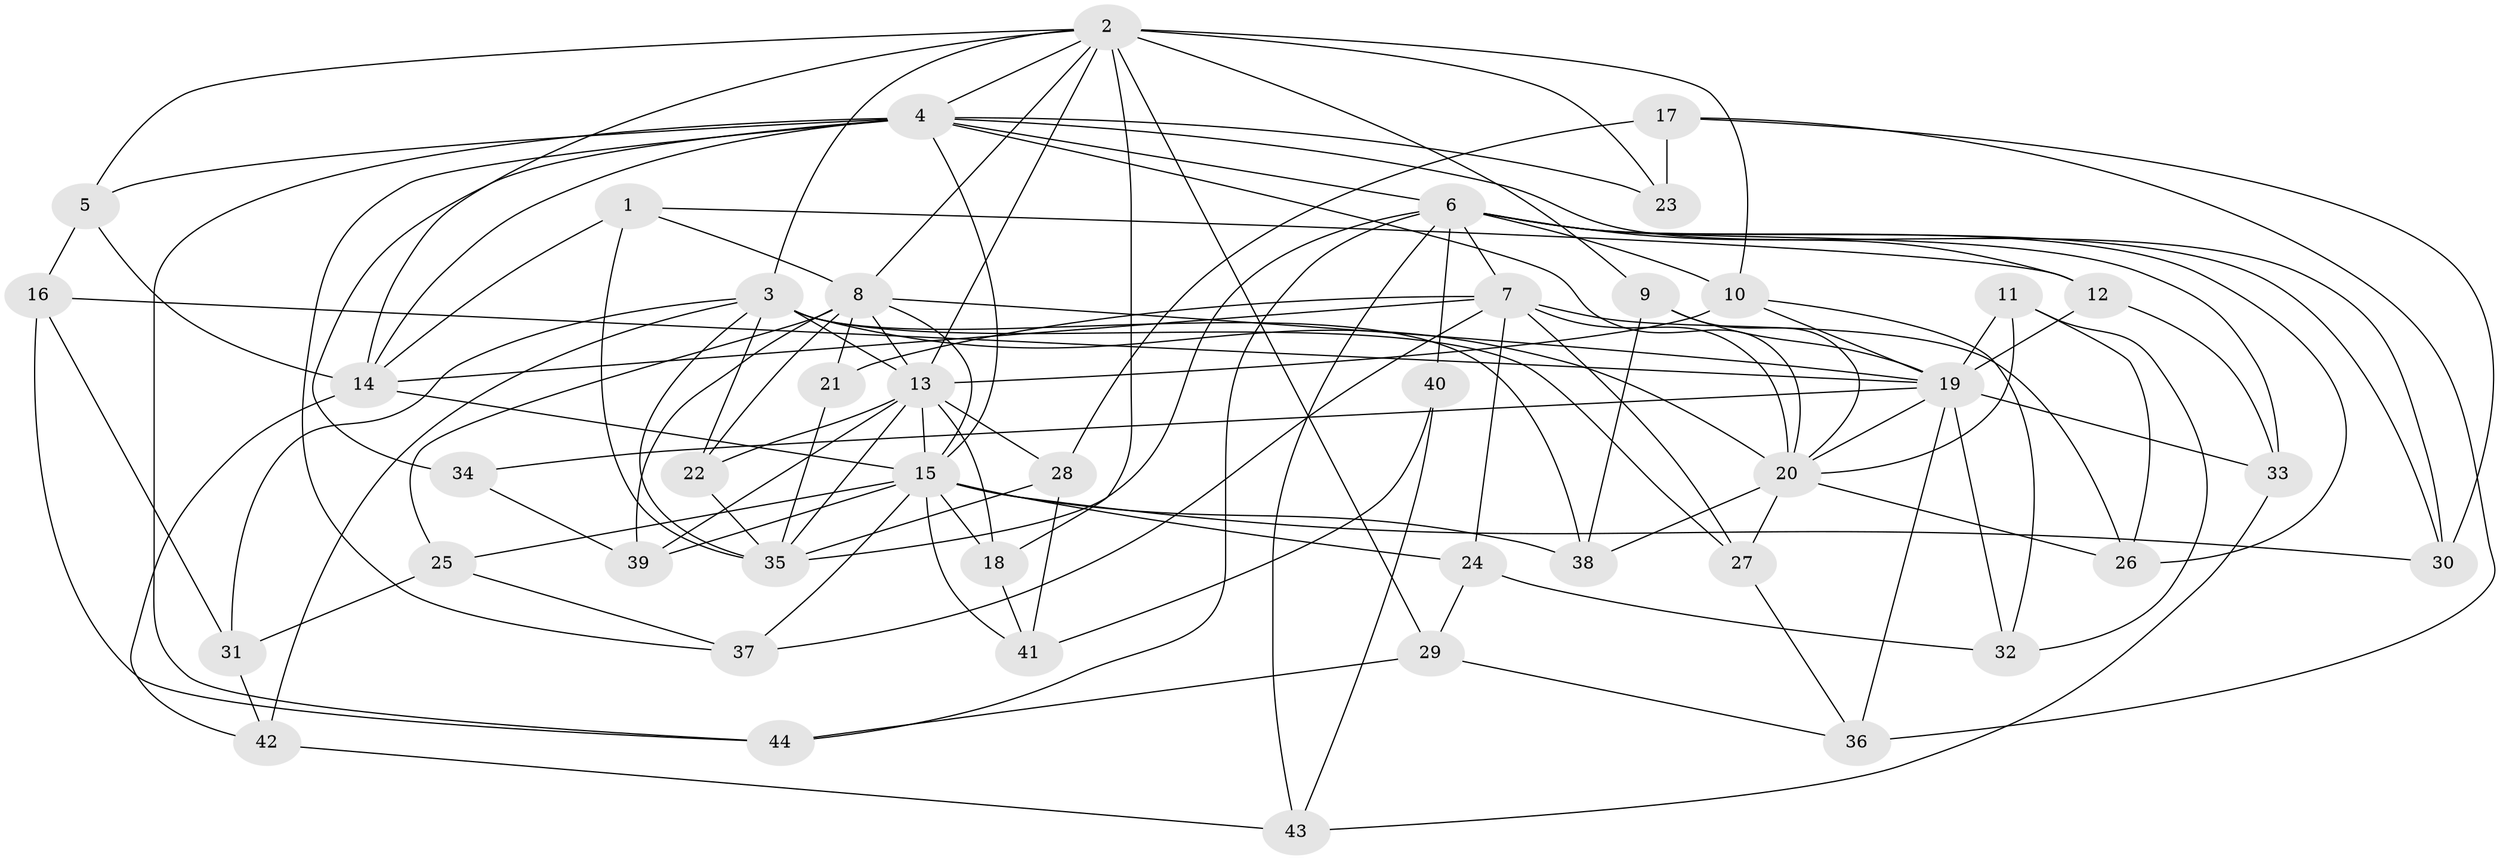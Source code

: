 // original degree distribution, {4: 1.0}
// Generated by graph-tools (version 1.1) at 2025/38/03/09/25 02:38:17]
// undirected, 44 vertices, 120 edges
graph export_dot {
graph [start="1"]
  node [color=gray90,style=filled];
  1;
  2;
  3;
  4;
  5;
  6;
  7;
  8;
  9;
  10;
  11;
  12;
  13;
  14;
  15;
  16;
  17;
  18;
  19;
  20;
  21;
  22;
  23;
  24;
  25;
  26;
  27;
  28;
  29;
  30;
  31;
  32;
  33;
  34;
  35;
  36;
  37;
  38;
  39;
  40;
  41;
  42;
  43;
  44;
  1 -- 8 [weight=1.0];
  1 -- 12 [weight=1.0];
  1 -- 14 [weight=1.0];
  1 -- 35 [weight=1.0];
  2 -- 3 [weight=1.0];
  2 -- 4 [weight=1.0];
  2 -- 5 [weight=1.0];
  2 -- 8 [weight=1.0];
  2 -- 9 [weight=1.0];
  2 -- 10 [weight=2.0];
  2 -- 13 [weight=1.0];
  2 -- 14 [weight=1.0];
  2 -- 18 [weight=1.0];
  2 -- 23 [weight=1.0];
  2 -- 29 [weight=1.0];
  3 -- 13 [weight=1.0];
  3 -- 20 [weight=3.0];
  3 -- 22 [weight=1.0];
  3 -- 27 [weight=1.0];
  3 -- 31 [weight=1.0];
  3 -- 35 [weight=2.0];
  3 -- 38 [weight=1.0];
  3 -- 42 [weight=1.0];
  4 -- 5 [weight=1.0];
  4 -- 6 [weight=1.0];
  4 -- 14 [weight=1.0];
  4 -- 15 [weight=1.0];
  4 -- 20 [weight=1.0];
  4 -- 23 [weight=2.0];
  4 -- 30 [weight=1.0];
  4 -- 34 [weight=1.0];
  4 -- 37 [weight=1.0];
  4 -- 44 [weight=1.0];
  5 -- 14 [weight=1.0];
  5 -- 16 [weight=1.0];
  6 -- 7 [weight=1.0];
  6 -- 10 [weight=1.0];
  6 -- 12 [weight=1.0];
  6 -- 26 [weight=1.0];
  6 -- 30 [weight=1.0];
  6 -- 33 [weight=1.0];
  6 -- 35 [weight=1.0];
  6 -- 40 [weight=2.0];
  6 -- 43 [weight=1.0];
  6 -- 44 [weight=1.0];
  7 -- 14 [weight=2.0];
  7 -- 20 [weight=2.0];
  7 -- 21 [weight=1.0];
  7 -- 24 [weight=1.0];
  7 -- 26 [weight=1.0];
  7 -- 27 [weight=1.0];
  7 -- 37 [weight=1.0];
  8 -- 13 [weight=1.0];
  8 -- 15 [weight=1.0];
  8 -- 19 [weight=1.0];
  8 -- 21 [weight=2.0];
  8 -- 22 [weight=1.0];
  8 -- 25 [weight=1.0];
  8 -- 39 [weight=1.0];
  9 -- 19 [weight=1.0];
  9 -- 20 [weight=1.0];
  9 -- 38 [weight=1.0];
  10 -- 13 [weight=1.0];
  10 -- 19 [weight=1.0];
  10 -- 32 [weight=1.0];
  11 -- 19 [weight=1.0];
  11 -- 20 [weight=1.0];
  11 -- 26 [weight=1.0];
  11 -- 32 [weight=1.0];
  12 -- 19 [weight=1.0];
  12 -- 33 [weight=1.0];
  13 -- 15 [weight=1.0];
  13 -- 18 [weight=1.0];
  13 -- 22 [weight=1.0];
  13 -- 28 [weight=1.0];
  13 -- 35 [weight=1.0];
  13 -- 39 [weight=1.0];
  14 -- 15 [weight=1.0];
  14 -- 42 [weight=1.0];
  15 -- 18 [weight=1.0];
  15 -- 24 [weight=1.0];
  15 -- 25 [weight=1.0];
  15 -- 30 [weight=1.0];
  15 -- 37 [weight=1.0];
  15 -- 38 [weight=1.0];
  15 -- 39 [weight=1.0];
  15 -- 41 [weight=1.0];
  16 -- 19 [weight=1.0];
  16 -- 31 [weight=1.0];
  16 -- 44 [weight=1.0];
  17 -- 23 [weight=1.0];
  17 -- 28 [weight=1.0];
  17 -- 30 [weight=1.0];
  17 -- 36 [weight=1.0];
  18 -- 41 [weight=1.0];
  19 -- 20 [weight=1.0];
  19 -- 32 [weight=1.0];
  19 -- 33 [weight=1.0];
  19 -- 34 [weight=2.0];
  19 -- 36 [weight=1.0];
  20 -- 26 [weight=1.0];
  20 -- 27 [weight=1.0];
  20 -- 38 [weight=1.0];
  21 -- 35 [weight=1.0];
  22 -- 35 [weight=1.0];
  24 -- 29 [weight=1.0];
  24 -- 32 [weight=1.0];
  25 -- 31 [weight=1.0];
  25 -- 37 [weight=1.0];
  27 -- 36 [weight=1.0];
  28 -- 35 [weight=1.0];
  28 -- 41 [weight=1.0];
  29 -- 36 [weight=1.0];
  29 -- 44 [weight=1.0];
  31 -- 42 [weight=1.0];
  33 -- 43 [weight=1.0];
  34 -- 39 [weight=1.0];
  40 -- 41 [weight=1.0];
  40 -- 43 [weight=1.0];
  42 -- 43 [weight=1.0];
}
